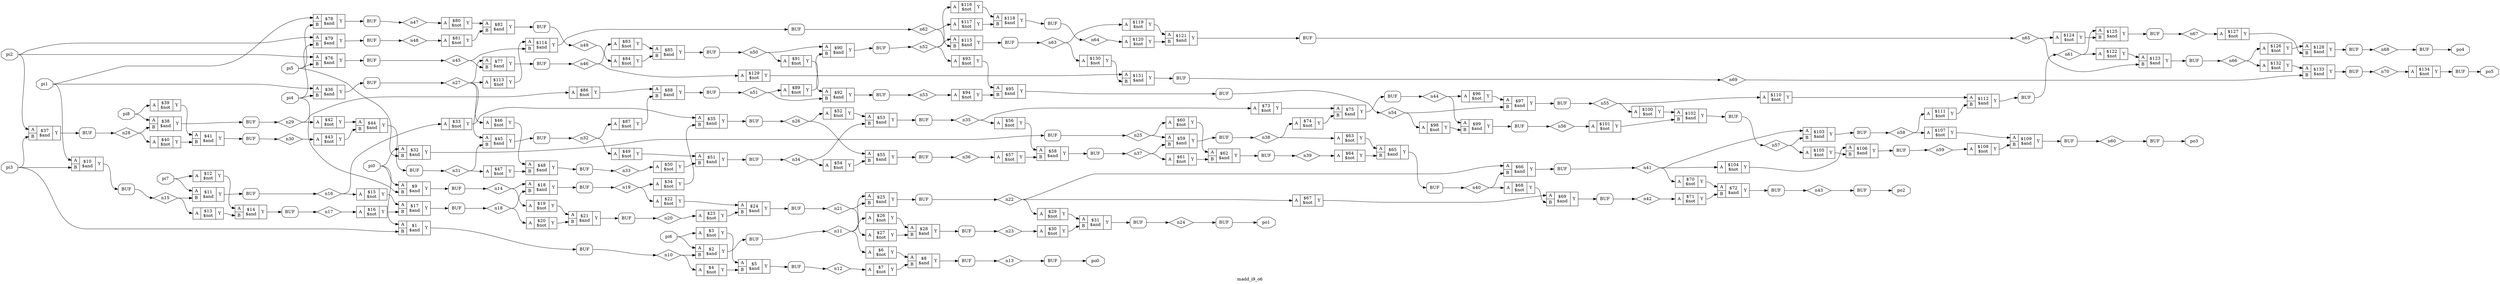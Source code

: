 digraph "madd_i9_o6" {
label="madd_i9_o6";
rankdir="LR";
remincross=true;
n135 [ shape=diamond, label="n70", color="black", fontcolor="black" ];
n136 [ shape=diamond, label="n69", color="black", fontcolor="black" ];
n137 [ shape=diamond, label="n68", color="black", fontcolor="black" ];
n138 [ shape=diamond, label="n67", color="black", fontcolor="black" ];
n139 [ shape=diamond, label="n66", color="black", fontcolor="black" ];
n140 [ shape=diamond, label="n65", color="black", fontcolor="black" ];
n141 [ shape=diamond, label="n64", color="black", fontcolor="black" ];
n142 [ shape=diamond, label="n63", color="black", fontcolor="black" ];
n143 [ shape=diamond, label="n62", color="black", fontcolor="black" ];
n144 [ shape=diamond, label="n61", color="black", fontcolor="black" ];
n145 [ shape=diamond, label="n60", color="black", fontcolor="black" ];
n146 [ shape=diamond, label="n59", color="black", fontcolor="black" ];
n147 [ shape=diamond, label="n58", color="black", fontcolor="black" ];
n148 [ shape=diamond, label="n57", color="black", fontcolor="black" ];
n149 [ shape=diamond, label="n56", color="black", fontcolor="black" ];
n150 [ shape=diamond, label="n55", color="black", fontcolor="black" ];
n151 [ shape=diamond, label="n54", color="black", fontcolor="black" ];
n152 [ shape=diamond, label="n53", color="black", fontcolor="black" ];
n153 [ shape=diamond, label="n52", color="black", fontcolor="black" ];
n154 [ shape=diamond, label="n51", color="black", fontcolor="black" ];
n155 [ shape=diamond, label="n50", color="black", fontcolor="black" ];
n156 [ shape=diamond, label="n49", color="black", fontcolor="black" ];
n157 [ shape=diamond, label="n48", color="black", fontcolor="black" ];
n158 [ shape=diamond, label="n47", color="black", fontcolor="black" ];
n159 [ shape=diamond, label="n46", color="black", fontcolor="black" ];
n160 [ shape=diamond, label="n45", color="black", fontcolor="black" ];
n161 [ shape=diamond, label="n44", color="black", fontcolor="black" ];
n162 [ shape=diamond, label="n43", color="black", fontcolor="black" ];
n163 [ shape=diamond, label="n42", color="black", fontcolor="black" ];
n164 [ shape=diamond, label="n41", color="black", fontcolor="black" ];
n165 [ shape=diamond, label="n40", color="black", fontcolor="black" ];
n166 [ shape=diamond, label="n39", color="black", fontcolor="black" ];
n167 [ shape=diamond, label="n38", color="black", fontcolor="black" ];
n168 [ shape=diamond, label="n37", color="black", fontcolor="black" ];
n169 [ shape=diamond, label="n36", color="black", fontcolor="black" ];
n170 [ shape=diamond, label="n35", color="black", fontcolor="black" ];
n171 [ shape=diamond, label="n34", color="black", fontcolor="black" ];
n172 [ shape=diamond, label="n33", color="black", fontcolor="black" ];
n173 [ shape=diamond, label="n32", color="black", fontcolor="black" ];
n174 [ shape=diamond, label="n31", color="black", fontcolor="black" ];
n175 [ shape=diamond, label="n30", color="black", fontcolor="black" ];
n176 [ shape=diamond, label="n29", color="black", fontcolor="black" ];
n177 [ shape=diamond, label="n28", color="black", fontcolor="black" ];
n178 [ shape=diamond, label="n27", color="black", fontcolor="black" ];
n179 [ shape=diamond, label="n26", color="black", fontcolor="black" ];
n180 [ shape=diamond, label="n25", color="black", fontcolor="black" ];
n181 [ shape=diamond, label="n24", color="black", fontcolor="black" ];
n182 [ shape=diamond, label="n23", color="black", fontcolor="black" ];
n183 [ shape=diamond, label="n22", color="black", fontcolor="black" ];
n184 [ shape=diamond, label="n21", color="black", fontcolor="black" ];
n185 [ shape=diamond, label="n20", color="black", fontcolor="black" ];
n186 [ shape=diamond, label="n19", color="black", fontcolor="black" ];
n187 [ shape=diamond, label="n18", color="black", fontcolor="black" ];
n188 [ shape=diamond, label="n17", color="black", fontcolor="black" ];
n189 [ shape=diamond, label="n16", color="black", fontcolor="black" ];
n190 [ shape=diamond, label="n15", color="black", fontcolor="black" ];
n191 [ shape=diamond, label="n14", color="black", fontcolor="black" ];
n192 [ shape=diamond, label="n13", color="black", fontcolor="black" ];
n193 [ shape=diamond, label="n12", color="black", fontcolor="black" ];
n194 [ shape=diamond, label="n11", color="black", fontcolor="black" ];
n195 [ shape=diamond, label="n10", color="black", fontcolor="black" ];
n196 [ shape=octagon, label="po5", color="black", fontcolor="black" ];
n197 [ shape=octagon, label="po4", color="black", fontcolor="black" ];
n198 [ shape=octagon, label="po3", color="black", fontcolor="black" ];
n199 [ shape=octagon, label="po2", color="black", fontcolor="black" ];
n200 [ shape=octagon, label="po1", color="black", fontcolor="black" ];
n201 [ shape=octagon, label="po0", color="black", fontcolor="black" ];
n202 [ shape=octagon, label="pi8", color="black", fontcolor="black" ];
n203 [ shape=octagon, label="pi7", color="black", fontcolor="black" ];
n204 [ shape=octagon, label="pi6", color="black", fontcolor="black" ];
n205 [ shape=octagon, label="pi5", color="black", fontcolor="black" ];
n206 [ shape=octagon, label="pi4", color="black", fontcolor="black" ];
n207 [ shape=octagon, label="pi3", color="black", fontcolor="black" ];
n208 [ shape=octagon, label="pi2", color="black", fontcolor="black" ];
n209 [ shape=octagon, label="pi1", color="black", fontcolor="black" ];
n210 [ shape=octagon, label="pi0", color="black", fontcolor="black" ];
c213 [ shape=record, label="{{<p211> A}|$134\n$not|{<p212> Y}}" ];
c215 [ shape=record, label="{{<p211> A|<p214> B}|$133\n$and|{<p212> Y}}" ];
c216 [ shape=record, label="{{<p211> A}|$132\n$not|{<p212> Y}}" ];
c217 [ shape=record, label="{{<p211> A|<p214> B}|$131\n$and|{<p212> Y}}" ];
c218 [ shape=record, label="{{<p211> A}|$130\n$not|{<p212> Y}}" ];
c219 [ shape=record, label="{{<p211> A}|$129\n$not|{<p212> Y}}" ];
c220 [ shape=record, label="{{<p211> A|<p214> B}|$128\n$and|{<p212> Y}}" ];
c221 [ shape=record, label="{{<p211> A}|$127\n$not|{<p212> Y}}" ];
c222 [ shape=record, label="{{<p211> A}|$126\n$not|{<p212> Y}}" ];
c223 [ shape=record, label="{{<p211> A|<p214> B}|$125\n$and|{<p212> Y}}" ];
c224 [ shape=record, label="{{<p211> A}|$124\n$not|{<p212> Y}}" ];
c225 [ shape=record, label="{{<p211> A|<p214> B}|$123\n$and|{<p212> Y}}" ];
c226 [ shape=record, label="{{<p211> A}|$122\n$not|{<p212> Y}}" ];
c227 [ shape=record, label="{{<p211> A|<p214> B}|$121\n$and|{<p212> Y}}" ];
c228 [ shape=record, label="{{<p211> A}|$120\n$not|{<p212> Y}}" ];
c229 [ shape=record, label="{{<p211> A}|$119\n$not|{<p212> Y}}" ];
c230 [ shape=record, label="{{<p211> A|<p214> B}|$118\n$and|{<p212> Y}}" ];
c231 [ shape=record, label="{{<p211> A}|$117\n$not|{<p212> Y}}" ];
c232 [ shape=record, label="{{<p211> A}|$116\n$not|{<p212> Y}}" ];
c233 [ shape=record, label="{{<p211> A|<p214> B}|$115\n$and|{<p212> Y}}" ];
c234 [ shape=record, label="{{<p211> A|<p214> B}|$114\n$and|{<p212> Y}}" ];
c235 [ shape=record, label="{{<p211> A}|$113\n$not|{<p212> Y}}" ];
c236 [ shape=record, label="{{<p211> A|<p214> B}|$112\n$and|{<p212> Y}}" ];
c237 [ shape=record, label="{{<p211> A}|$111\n$not|{<p212> Y}}" ];
c238 [ shape=record, label="{{<p211> A}|$110\n$not|{<p212> Y}}" ];
c239 [ shape=record, label="{{<p211> A|<p214> B}|$109\n$and|{<p212> Y}}" ];
c240 [ shape=record, label="{{<p211> A}|$108\n$not|{<p212> Y}}" ];
c241 [ shape=record, label="{{<p211> A}|$107\n$not|{<p212> Y}}" ];
c242 [ shape=record, label="{{<p211> A|<p214> B}|$106\n$and|{<p212> Y}}" ];
c243 [ shape=record, label="{{<p211> A}|$105\n$not|{<p212> Y}}" ];
c244 [ shape=record, label="{{<p211> A}|$104\n$not|{<p212> Y}}" ];
c245 [ shape=record, label="{{<p211> A|<p214> B}|$103\n$and|{<p212> Y}}" ];
c246 [ shape=record, label="{{<p211> A|<p214> B}|$102\n$and|{<p212> Y}}" ];
c247 [ shape=record, label="{{<p211> A}|$101\n$not|{<p212> Y}}" ];
c248 [ shape=record, label="{{<p211> A}|$100\n$not|{<p212> Y}}" ];
c249 [ shape=record, label="{{<p211> A|<p214> B}|$99\n$and|{<p212> Y}}" ];
c250 [ shape=record, label="{{<p211> A}|$98\n$not|{<p212> Y}}" ];
c251 [ shape=record, label="{{<p211> A|<p214> B}|$97\n$and|{<p212> Y}}" ];
c252 [ shape=record, label="{{<p211> A}|$96\n$not|{<p212> Y}}" ];
c253 [ shape=record, label="{{<p211> A|<p214> B}|$95\n$and|{<p212> Y}}" ];
c254 [ shape=record, label="{{<p211> A}|$94\n$not|{<p212> Y}}" ];
c255 [ shape=record, label="{{<p211> A}|$93\n$not|{<p212> Y}}" ];
c256 [ shape=record, label="{{<p211> A|<p214> B}|$92\n$and|{<p212> Y}}" ];
c257 [ shape=record, label="{{<p211> A}|$91\n$not|{<p212> Y}}" ];
c258 [ shape=record, label="{{<p211> A|<p214> B}|$90\n$and|{<p212> Y}}" ];
c259 [ shape=record, label="{{<p211> A}|$89\n$not|{<p212> Y}}" ];
c260 [ shape=record, label="{{<p211> A|<p214> B}|$88\n$and|{<p212> Y}}" ];
c261 [ shape=record, label="{{<p211> A}|$87\n$not|{<p212> Y}}" ];
c262 [ shape=record, label="{{<p211> A}|$86\n$not|{<p212> Y}}" ];
c263 [ shape=record, label="{{<p211> A|<p214> B}|$85\n$and|{<p212> Y}}" ];
c264 [ shape=record, label="{{<p211> A}|$84\n$not|{<p212> Y}}" ];
c265 [ shape=record, label="{{<p211> A}|$83\n$not|{<p212> Y}}" ];
c266 [ shape=record, label="{{<p211> A|<p214> B}|$82\n$and|{<p212> Y}}" ];
c267 [ shape=record, label="{{<p211> A}|$81\n$not|{<p212> Y}}" ];
c268 [ shape=record, label="{{<p211> A}|$80\n$not|{<p212> Y}}" ];
c269 [ shape=record, label="{{<p211> A|<p214> B}|$79\n$and|{<p212> Y}}" ];
c270 [ shape=record, label="{{<p211> A|<p214> B}|$78\n$and|{<p212> Y}}" ];
c271 [ shape=record, label="{{<p211> A|<p214> B}|$77\n$and|{<p212> Y}}" ];
c272 [ shape=record, label="{{<p211> A|<p214> B}|$76\n$and|{<p212> Y}}" ];
c273 [ shape=record, label="{{<p211> A|<p214> B}|$75\n$and|{<p212> Y}}" ];
c274 [ shape=record, label="{{<p211> A}|$74\n$not|{<p212> Y}}" ];
c275 [ shape=record, label="{{<p211> A}|$73\n$not|{<p212> Y}}" ];
c276 [ shape=record, label="{{<p211> A|<p214> B}|$72\n$and|{<p212> Y}}" ];
c277 [ shape=record, label="{{<p211> A}|$71\n$not|{<p212> Y}}" ];
c278 [ shape=record, label="{{<p211> A}|$70\n$not|{<p212> Y}}" ];
c279 [ shape=record, label="{{<p211> A|<p214> B}|$69\n$and|{<p212> Y}}" ];
c280 [ shape=record, label="{{<p211> A}|$68\n$not|{<p212> Y}}" ];
c281 [ shape=record, label="{{<p211> A}|$67\n$not|{<p212> Y}}" ];
c282 [ shape=record, label="{{<p211> A|<p214> B}|$66\n$and|{<p212> Y}}" ];
c283 [ shape=record, label="{{<p211> A|<p214> B}|$65\n$and|{<p212> Y}}" ];
c284 [ shape=record, label="{{<p211> A}|$64\n$not|{<p212> Y}}" ];
c285 [ shape=record, label="{{<p211> A}|$63\n$not|{<p212> Y}}" ];
c286 [ shape=record, label="{{<p211> A|<p214> B}|$62\n$and|{<p212> Y}}" ];
c287 [ shape=record, label="{{<p211> A}|$61\n$not|{<p212> Y}}" ];
c288 [ shape=record, label="{{<p211> A}|$60\n$not|{<p212> Y}}" ];
c289 [ shape=record, label="{{<p211> A|<p214> B}|$59\n$and|{<p212> Y}}" ];
c290 [ shape=record, label="{{<p211> A|<p214> B}|$58\n$and|{<p212> Y}}" ];
c291 [ shape=record, label="{{<p211> A}|$57\n$not|{<p212> Y}}" ];
c292 [ shape=record, label="{{<p211> A}|$56\n$not|{<p212> Y}}" ];
c293 [ shape=record, label="{{<p211> A|<p214> B}|$55\n$and|{<p212> Y}}" ];
c294 [ shape=record, label="{{<p211> A}|$54\n$not|{<p212> Y}}" ];
c295 [ shape=record, label="{{<p211> A|<p214> B}|$53\n$and|{<p212> Y}}" ];
c296 [ shape=record, label="{{<p211> A}|$52\n$not|{<p212> Y}}" ];
c297 [ shape=record, label="{{<p211> A|<p214> B}|$51\n$and|{<p212> Y}}" ];
c298 [ shape=record, label="{{<p211> A}|$50\n$not|{<p212> Y}}" ];
c299 [ shape=record, label="{{<p211> A}|$49\n$not|{<p212> Y}}" ];
c300 [ shape=record, label="{{<p211> A|<p214> B}|$48\n$and|{<p212> Y}}" ];
c301 [ shape=record, label="{{<p211> A}|$47\n$not|{<p212> Y}}" ];
c302 [ shape=record, label="{{<p211> A}|$46\n$not|{<p212> Y}}" ];
c303 [ shape=record, label="{{<p211> A|<p214> B}|$45\n$and|{<p212> Y}}" ];
c304 [ shape=record, label="{{<p211> A|<p214> B}|$44\n$and|{<p212> Y}}" ];
c305 [ shape=record, label="{{<p211> A}|$43\n$not|{<p212> Y}}" ];
c306 [ shape=record, label="{{<p211> A}|$42\n$not|{<p212> Y}}" ];
c307 [ shape=record, label="{{<p211> A|<p214> B}|$41\n$and|{<p212> Y}}" ];
c308 [ shape=record, label="{{<p211> A}|$40\n$not|{<p212> Y}}" ];
c309 [ shape=record, label="{{<p211> A}|$39\n$not|{<p212> Y}}" ];
c310 [ shape=record, label="{{<p211> A|<p214> B}|$38\n$and|{<p212> Y}}" ];
c311 [ shape=record, label="{{<p211> A|<p214> B}|$37\n$and|{<p212> Y}}" ];
c312 [ shape=record, label="{{<p211> A|<p214> B}|$36\n$and|{<p212> Y}}" ];
c313 [ shape=record, label="{{<p211> A|<p214> B}|$35\n$and|{<p212> Y}}" ];
c314 [ shape=record, label="{{<p211> A}|$34\n$not|{<p212> Y}}" ];
c315 [ shape=record, label="{{<p211> A}|$33\n$not|{<p212> Y}}" ];
c316 [ shape=record, label="{{<p211> A|<p214> B}|$32\n$and|{<p212> Y}}" ];
c317 [ shape=record, label="{{<p211> A|<p214> B}|$31\n$and|{<p212> Y}}" ];
c318 [ shape=record, label="{{<p211> A}|$30\n$not|{<p212> Y}}" ];
c319 [ shape=record, label="{{<p211> A}|$29\n$not|{<p212> Y}}" ];
c320 [ shape=record, label="{{<p211> A|<p214> B}|$28\n$and|{<p212> Y}}" ];
c321 [ shape=record, label="{{<p211> A}|$27\n$not|{<p212> Y}}" ];
c322 [ shape=record, label="{{<p211> A}|$26\n$not|{<p212> Y}}" ];
c323 [ shape=record, label="{{<p211> A|<p214> B}|$25\n$and|{<p212> Y}}" ];
c324 [ shape=record, label="{{<p211> A|<p214> B}|$24\n$and|{<p212> Y}}" ];
c325 [ shape=record, label="{{<p211> A}|$23\n$not|{<p212> Y}}" ];
c326 [ shape=record, label="{{<p211> A}|$22\n$not|{<p212> Y}}" ];
c327 [ shape=record, label="{{<p211> A|<p214> B}|$21\n$and|{<p212> Y}}" ];
c328 [ shape=record, label="{{<p211> A}|$20\n$not|{<p212> Y}}" ];
c329 [ shape=record, label="{{<p211> A}|$19\n$not|{<p212> Y}}" ];
c330 [ shape=record, label="{{<p211> A|<p214> B}|$18\n$and|{<p212> Y}}" ];
c331 [ shape=record, label="{{<p211> A|<p214> B}|$17\n$and|{<p212> Y}}" ];
c332 [ shape=record, label="{{<p211> A}|$16\n$not|{<p212> Y}}" ];
c333 [ shape=record, label="{{<p211> A}|$15\n$not|{<p212> Y}}" ];
c334 [ shape=record, label="{{<p211> A|<p214> B}|$14\n$and|{<p212> Y}}" ];
c335 [ shape=record, label="{{<p211> A}|$13\n$not|{<p212> Y}}" ];
c336 [ shape=record, label="{{<p211> A}|$12\n$not|{<p212> Y}}" ];
c337 [ shape=record, label="{{<p211> A|<p214> B}|$11\n$and|{<p212> Y}}" ];
c338 [ shape=record, label="{{<p211> A|<p214> B}|$10\n$and|{<p212> Y}}" ];
c339 [ shape=record, label="{{<p211> A|<p214> B}|$9\n$and|{<p212> Y}}" ];
c340 [ shape=record, label="{{<p211> A|<p214> B}|$8\n$and|{<p212> Y}}" ];
c341 [ shape=record, label="{{<p211> A}|$7\n$not|{<p212> Y}}" ];
c342 [ shape=record, label="{{<p211> A}|$6\n$not|{<p212> Y}}" ];
c343 [ shape=record, label="{{<p211> A|<p214> B}|$5\n$and|{<p212> Y}}" ];
c344 [ shape=record, label="{{<p211> A}|$4\n$not|{<p212> Y}}" ];
c345 [ shape=record, label="{{<p211> A}|$3\n$not|{<p212> Y}}" ];
c346 [ shape=record, label="{{<p211> A|<p214> B}|$2\n$and|{<p212> Y}}" ];
c347 [ shape=record, label="{{<p211> A|<p214> B}|$1\n$and|{<p212> Y}}" ];
x0 [shape=box, style=rounded, label="BUF"];
x1 [shape=box, style=rounded, label="BUF"];
x2 [shape=box, style=rounded, label="BUF"];
x3 [shape=box, style=rounded, label="BUF"];
x4 [shape=box, style=rounded, label="BUF"];
x5 [shape=box, style=rounded, label="BUF"];
x6 [shape=box, style=rounded, label="BUF"];
x7 [shape=box, style=rounded, label="BUF"];
x8 [shape=box, style=rounded, label="BUF"];
x9 [shape=box, style=rounded, label="BUF"];
x10 [shape=box, style=rounded, label="BUF"];
x11 [shape=box, style=rounded, label="BUF"];
x12 [shape=box, style=rounded, label="BUF"];
x13 [shape=box, style=rounded, label="BUF"];
x14 [shape=box, style=rounded, label="BUF"];
x15 [shape=box, style=rounded, label="BUF"];
x16 [shape=box, style=rounded, label="BUF"];
x17 [shape=box, style=rounded, label="BUF"];
x18 [shape=box, style=rounded, label="BUF"];
x19 [shape=box, style=rounded, label="BUF"];
x20 [shape=box, style=rounded, label="BUF"];
x21 [shape=box, style=rounded, label="BUF"];
x22 [shape=box, style=rounded, label="BUF"];
x23 [shape=box, style=rounded, label="BUF"];
x24 [shape=box, style=rounded, label="BUF"];
x25 [shape=box, style=rounded, label="BUF"];
x26 [shape=box, style=rounded, label="BUF"];
x27 [shape=box, style=rounded, label="BUF"];
x28 [shape=box, style=rounded, label="BUF"];
x29 [shape=box, style=rounded, label="BUF"];
x30 [shape=box, style=rounded, label="BUF"];
x31 [shape=box, style=rounded, label="BUF"];
x32 [shape=box, style=rounded, label="BUF"];
x33 [shape=box, style=rounded, label="BUF"];
x34 [shape=box, style=rounded, label="BUF"];
x35 [shape=box, style=rounded, label="BUF"];
x36 [shape=box, style=rounded, label="BUF"];
x37 [shape=box, style=rounded, label="BUF"];
x38 [shape=box, style=rounded, label="BUF"];
x39 [shape=box, style=rounded, label="BUF"];
x40 [shape=box, style=rounded, label="BUF"];
x41 [shape=box, style=rounded, label="BUF"];
x42 [shape=box, style=rounded, label="BUF"];
x43 [shape=box, style=rounded, label="BUF"];
x44 [shape=box, style=rounded, label="BUF"];
x45 [shape=box, style=rounded, label="BUF"];
x46 [shape=box, style=rounded, label="BUF"];
x47 [shape=box, style=rounded, label="BUF"];
x48 [shape=box, style=rounded, label="BUF"];
x49 [shape=box, style=rounded, label="BUF"];
x50 [shape=box, style=rounded, label="BUF"];
x51 [shape=box, style=rounded, label="BUF"];
x52 [shape=box, style=rounded, label="BUF"];
x53 [shape=box, style=rounded, label="BUF"];
x54 [shape=box, style=rounded, label="BUF"];
x55 [shape=box, style=rounded, label="BUF"];
x56 [shape=box, style=rounded, label="BUF"];
x57 [shape=box, style=rounded, label="BUF"];
x58 [shape=box, style=rounded, label="BUF"];
x59 [shape=box, style=rounded, label="BUF"];
x60 [shape=box, style=rounded, label="BUF"];
x61 [shape=box, style=rounded, label="BUF"];
x62 [shape=box, style=rounded, label="BUF"];
x63 [shape=box, style=rounded, label="BUF"];
x64 [shape=box, style=rounded, label="BUF"];
x65 [shape=box, style=rounded, label="BUF"];
x66 [shape=box, style=rounded, label="BUF"];
c213:p212:e -> x66:w:w [color="black", label=""];
c223:p212:e -> x57:w:w [color="black", label=""];
c313:p212:e -> x16:w:w [color="black", label=""];
c314:p212:e -> c313:p214:w [color="black", label=""];
c315:p212:e -> c313:p211:w [color="black", label=""];
c316:p212:e -> x15:w:w [color="black", label=""];
c317:p212:e -> x14:w:w [color="black", label=""];
c318:p212:e -> c317:p214:w [color="black", label=""];
c319:p212:e -> c317:p211:w [color="black", label=""];
c320:p212:e -> x13:w:w [color="black", label=""];
c321:p212:e -> c320:p214:w [color="black", label=""];
c322:p212:e -> c320:p211:w [color="black", label=""];
c224:p212:e -> c223:p214:w [color="black", label=""];
c323:p212:e -> x12:w:w [color="black", label=""];
c324:p212:e -> x11:w:w [color="black", label=""];
c325:p212:e -> c324:p214:w [color="black", label=""];
c326:p212:e -> c324:p211:w [color="black", label=""];
c327:p212:e -> x10:w:w [color="black", label=""];
c328:p212:e -> c327:p214:w [color="black", label=""];
c329:p212:e -> c327:p211:w [color="black", label=""];
c330:p212:e -> x9:w:w [color="black", label=""];
c331:p212:e -> x8:w:w [color="black", label=""];
c332:p212:e -> c331:p214:w [color="black", label=""];
c225:p212:e -> x56:w:w [color="black", label=""];
c333:p212:e -> c331:p211:w [color="black", label=""];
c334:p212:e -> x7:w:w [color="black", label=""];
c335:p212:e -> c334:p214:w [color="black", label=""];
c336:p212:e -> c334:p211:w [color="black", label=""];
c337:p212:e -> x6:w:w [color="black", label=""];
c338:p212:e -> x5:w:w [color="black", label=""];
c339:p212:e -> x4:w:w [color="black", label=""];
c340:p212:e -> x3:w:w [color="black", label=""];
c341:p212:e -> c340:p214:w [color="black", label=""];
c342:p212:e -> c340:p211:w [color="black", label=""];
c226:p212:e -> c225:p211:w [color="black", label=""];
c343:p212:e -> x2:w:w [color="black", label=""];
c344:p212:e -> c343:p214:w [color="black", label=""];
c345:p212:e -> c343:p211:w [color="black", label=""];
c346:p212:e -> x1:w:w [color="black", label=""];
c347:p212:e -> x0:w:w [color="black", label=""];
x60:e:e -> n135:w [color="black", label=""];
n135:e -> c213:p211:w [color="black", label=""];
x59:e:e -> n136:w [color="black", label=""];
n136:e -> c215:p214:w [color="black", label=""];
x58:e:e -> n137:w [color="black", label=""];
n137:e -> x65:w:w [color="black", label=""];
x57:e:e -> n138:w [color="black", label=""];
n138:e -> c221:p211:w [color="black", label=""];
x56:e:e -> n139:w [color="black", label=""];
n139:e -> c216:p211:w [color="black", label=""];
n139:e -> c222:p211:w [color="black", label=""];
c227:p212:e -> x55:w:w [color="black", label=""];
x55:e:e -> n140:w [color="black", label=""];
n140:e -> c224:p211:w [color="black", label=""];
n140:e -> c225:p214:w [color="black", label=""];
x54:e:e -> n141:w [color="black", label=""];
n141:e -> c228:p211:w [color="black", label=""];
x53:e:e -> n142:w [color="black", label=""];
n142:e -> c218:p211:w [color="black", label=""];
n142:e -> c229:p211:w [color="black", label=""];
x52:e:e -> n143:w [color="black", label=""];
n143:e -> c231:p211:w [color="black", label=""];
n143:e -> c233:p214:w [color="black", label=""];
x51:e:e -> n144:w [color="black", label=""];
n144:e -> c223:p211:w [color="black", label=""];
n144:e -> c226:p211:w [color="black", label=""];
x50:e:e -> n145:w [color="black", label=""];
n145:e -> x64:w:w [color="black", label=""];
x49:e:e -> n146:w [color="black", label=""];
n146:e -> c240:p211:w [color="black", label=""];
x48:e:e -> n147:w [color="black", label=""];
n147:e -> c237:p211:w [color="black", label=""];
n147:e -> c241:p211:w [color="black", label=""];
x47:e:e -> n148:w [color="black", label=""];
n148:e -> c243:p211:w [color="black", label=""];
n148:e -> c245:p214:w [color="black", label=""];
x46:e:e -> n149:w [color="black", label=""];
n149:e -> c247:p211:w [color="black", label=""];
c228:p212:e -> c227:p214:w [color="black", label=""];
x45:e:e -> n150:w [color="black", label=""];
n150:e -> c238:p211:w [color="black", label=""];
n150:e -> c248:p211:w [color="black", label=""];
x44:e:e -> n151:w [color="black", label=""];
n151:e -> c250:p211:w [color="black", label=""];
n151:e -> c251:p214:w [color="black", label=""];
x43:e:e -> n152:w [color="black", label=""];
n152:e -> c254:p211:w [color="black", label=""];
x42:e:e -> n153:w [color="black", label=""];
n153:e -> c232:p211:w [color="black", label=""];
n153:e -> c233:p211:w [color="black", label=""];
n153:e -> c255:p211:w [color="black", label=""];
x41:e:e -> n154:w [color="black", label=""];
n154:e -> c256:p214:w [color="black", label=""];
n154:e -> c259:p211:w [color="black", label=""];
x40:e:e -> n155:w [color="black", label=""];
n155:e -> c257:p211:w [color="black", label=""];
n155:e -> c258:p211:w [color="black", label=""];
x39:e:e -> n156:w [color="black", label=""];
n156:e -> c264:p211:w [color="black", label=""];
x38:e:e -> n157:w [color="black", label=""];
n157:e -> c267:p211:w [color="black", label=""];
x37:e:e -> n158:w [color="black", label=""];
n158:e -> c268:p211:w [color="black", label=""];
x36:e:e -> n159:w [color="black", label=""];
n159:e -> c219:p211:w [color="black", label=""];
n159:e -> c265:p211:w [color="black", label=""];
c229:p212:e -> c227:p211:w [color="black", label=""];
x35:e:e -> n160:w [color="black", label=""];
n160:e -> c234:p214:w [color="black", label=""];
n160:e -> c271:p214:w [color="black", label=""];
x34:e:e -> n161:w [color="black", label=""];
n161:e -> c249:p211:w [color="black", label=""];
n161:e -> c252:p211:w [color="black", label=""];
x33:e:e -> n162:w [color="black", label=""];
n162:e -> x63:w:w [color="black", label=""];
x32:e:e -> n163:w [color="black", label=""];
n163:e -> c277:p211:w [color="black", label=""];
x31:e:e -> n164:w [color="black", label=""];
n164:e -> c244:p211:w [color="black", label=""];
n164:e -> c245:p211:w [color="black", label=""];
n164:e -> c278:p211:w [color="black", label=""];
x30:e:e -> n165:w [color="black", label=""];
n165:e -> c280:p211:w [color="black", label=""];
n165:e -> c282:p214:w [color="black", label=""];
x29:e:e -> n166:w [color="black", label=""];
n166:e -> c284:p211:w [color="black", label=""];
x28:e:e -> n167:w [color="black", label=""];
n167:e -> c274:p211:w [color="black", label=""];
n167:e -> c285:p211:w [color="black", label=""];
x27:e:e -> n168:w [color="black", label=""];
n168:e -> c287:p211:w [color="black", label=""];
n168:e -> c289:p214:w [color="black", label=""];
x26:e:e -> n169:w [color="black", label=""];
n169:e -> c291:p211:w [color="black", label=""];
c230:p212:e -> x54:w:w [color="black", label=""];
x25:e:e -> n170:w [color="black", label=""];
n170:e -> c275:p211:w [color="black", label=""];
n170:e -> c292:p211:w [color="black", label=""];
x24:e:e -> n171:w [color="black", label=""];
n171:e -> c294:p211:w [color="black", label=""];
n171:e -> c295:p214:w [color="black", label=""];
x23:e:e -> n172:w [color="black", label=""];
n172:e -> c298:p211:w [color="black", label=""];
x22:e:e -> n173:w [color="black", label=""];
n173:e -> c261:p211:w [color="black", label=""];
n173:e -> c299:p211:w [color="black", label=""];
x21:e:e -> n174:w [color="black", label=""];
n174:e -> c301:p211:w [color="black", label=""];
n174:e -> c303:p214:w [color="black", label=""];
x20:e:e -> n175:w [color="black", label=""];
n175:e -> c305:p211:w [color="black", label=""];
x19:e:e -> n176:w [color="black", label=""];
n176:e -> c262:p211:w [color="black", label=""];
n176:e -> c306:p211:w [color="black", label=""];
x18:e:e -> n177:w [color="black", label=""];
n177:e -> c308:p211:w [color="black", label=""];
n177:e -> c310:p214:w [color="black", label=""];
x17:e:e -> n178:w [color="black", label=""];
n178:e -> c235:p211:w [color="black", label=""];
n178:e -> c271:p211:w [color="black", label=""];
n178:e -> c302:p211:w [color="black", label=""];
n178:e -> c303:p211:w [color="black", label=""];
x16:e:e -> n179:w [color="black", label=""];
n179:e -> c293:p211:w [color="black", label=""];
n179:e -> c296:p211:w [color="black", label=""];
c231:p212:e -> c230:p214:w [color="black", label=""];
x15:e:e -> n180:w [color="black", label=""];
n180:e -> c288:p211:w [color="black", label=""];
n180:e -> c289:p211:w [color="black", label=""];
x14:e:e -> n181:w [color="black", label=""];
n181:e -> x62:w:w [color="black", label=""];
x13:e:e -> n182:w [color="black", label=""];
n182:e -> c318:p211:w [color="black", label=""];
x12:e:e -> n183:w [color="black", label=""];
n183:e -> c281:p211:w [color="black", label=""];
n183:e -> c282:p211:w [color="black", label=""];
n183:e -> c319:p211:w [color="black", label=""];
x11:e:e -> n184:w [color="black", label=""];
n184:e -> c321:p211:w [color="black", label=""];
n184:e -> c323:p214:w [color="black", label=""];
x10:e:e -> n185:w [color="black", label=""];
n185:e -> c325:p211:w [color="black", label=""];
x9:e:e -> n186:w [color="black", label=""];
n186:e -> c314:p211:w [color="black", label=""];
n186:e -> c326:p211:w [color="black", label=""];
x8:e:e -> n187:w [color="black", label=""];
n187:e -> c328:p211:w [color="black", label=""];
n187:e -> c330:p214:w [color="black", label=""];
x7:e:e -> n188:w [color="black", label=""];
n188:e -> c332:p211:w [color="black", label=""];
x6:e:e -> n189:w [color="black", label=""];
n189:e -> c315:p211:w [color="black", label=""];
n189:e -> c333:p211:w [color="black", label=""];
c232:p212:e -> c230:p211:w [color="black", label=""];
x5:e:e -> n190:w [color="black", label=""];
n190:e -> c335:p211:w [color="black", label=""];
n190:e -> c337:p214:w [color="black", label=""];
x4:e:e -> n191:w [color="black", label=""];
n191:e -> c329:p211:w [color="black", label=""];
n191:e -> c330:p211:w [color="black", label=""];
x3:e:e -> n192:w [color="black", label=""];
n192:e -> x61:w:w [color="black", label=""];
x2:e:e -> n193:w [color="black", label=""];
n193:e -> c341:p211:w [color="black", label=""];
x1:e:e -> n194:w [color="black", label=""];
n194:e -> c322:p211:w [color="black", label=""];
n194:e -> c323:p211:w [color="black", label=""];
n194:e -> c342:p211:w [color="black", label=""];
x0:e:e -> n195:w [color="black", label=""];
n195:e -> c344:p211:w [color="black", label=""];
n195:e -> c346:p214:w [color="black", label=""];
x66:e:e -> n196:w [color="black", label=""];
x65:e:e -> n197:w [color="black", label=""];
x64:e:e -> n198:w [color="black", label=""];
x63:e:e -> n199:w [color="black", label=""];
c215:p212:e -> x60:w:w [color="black", label=""];
c233:p212:e -> x53:w:w [color="black", label=""];
x62:e:e -> n200:w [color="black", label=""];
x61:e:e -> n201:w [color="black", label=""];
n202:e -> c309:p211:w [color="black", label=""];
n202:e -> c310:p211:w [color="black", label=""];
n203:e -> c336:p211:w [color="black", label=""];
n203:e -> c337:p211:w [color="black", label=""];
n204:e -> c345:p211:w [color="black", label=""];
n204:e -> c346:p211:w [color="black", label=""];
n205:e -> c270:p214:w [color="black", label=""];
n205:e -> c272:p214:w [color="black", label=""];
n205:e -> c316:p214:w [color="black", label=""];
n206:e -> c269:p214:w [color="black", label=""];
n206:e -> c312:p214:w [color="black", label=""];
n206:e -> c339:p214:w [color="black", label=""];
n207:e -> c311:p214:w [color="black", label=""];
n207:e -> c338:p214:w [color="black", label=""];
n207:e -> c347:p214:w [color="black", label=""];
n208:e -> c269:p211:w [color="black", label=""];
n208:e -> c272:p211:w [color="black", label=""];
n208:e -> c311:p211:w [color="black", label=""];
n209:e -> c270:p211:w [color="black", label=""];
n209:e -> c312:p211:w [color="black", label=""];
n209:e -> c338:p211:w [color="black", label=""];
c234:p212:e -> x52:w:w [color="black", label=""];
n210:e -> c316:p211:w [color="black", label=""];
n210:e -> c339:p211:w [color="black", label=""];
n210:e -> c347:p211:w [color="black", label=""];
c235:p212:e -> c234:p211:w [color="black", label=""];
c236:p212:e -> x51:w:w [color="black", label=""];
c237:p212:e -> c236:p214:w [color="black", label=""];
c238:p212:e -> c236:p211:w [color="black", label=""];
c239:p212:e -> x50:w:w [color="black", label=""];
c240:p212:e -> c239:p214:w [color="black", label=""];
c241:p212:e -> c239:p211:w [color="black", label=""];
c242:p212:e -> x49:w:w [color="black", label=""];
c216:p212:e -> c215:p211:w [color="black", label=""];
c243:p212:e -> c242:p214:w [color="black", label=""];
c244:p212:e -> c242:p211:w [color="black", label=""];
c245:p212:e -> x48:w:w [color="black", label=""];
c246:p212:e -> x47:w:w [color="black", label=""];
c247:p212:e -> c246:p214:w [color="black", label=""];
c248:p212:e -> c246:p211:w [color="black", label=""];
c249:p212:e -> x46:w:w [color="black", label=""];
c250:p212:e -> c249:p214:w [color="black", label=""];
c251:p212:e -> x45:w:w [color="black", label=""];
c252:p212:e -> c251:p211:w [color="black", label=""];
c217:p212:e -> x59:w:w [color="black", label=""];
c253:p212:e -> x44:w:w [color="black", label=""];
c254:p212:e -> c253:p214:w [color="black", label=""];
c255:p212:e -> c253:p211:w [color="black", label=""];
c256:p212:e -> x43:w:w [color="black", label=""];
c257:p212:e -> c256:p211:w [color="black", label=""];
c258:p212:e -> x42:w:w [color="black", label=""];
c259:p212:e -> c258:p214:w [color="black", label=""];
c260:p212:e -> x41:w:w [color="black", label=""];
c261:p212:e -> c260:p214:w [color="black", label=""];
c262:p212:e -> c260:p211:w [color="black", label=""];
c218:p212:e -> c217:p214:w [color="black", label=""];
c263:p212:e -> x40:w:w [color="black", label=""];
c264:p212:e -> c263:p214:w [color="black", label=""];
c265:p212:e -> c263:p211:w [color="black", label=""];
c266:p212:e -> x39:w:w [color="black", label=""];
c267:p212:e -> c266:p214:w [color="black", label=""];
c268:p212:e -> c266:p211:w [color="black", label=""];
c269:p212:e -> x38:w:w [color="black", label=""];
c270:p212:e -> x37:w:w [color="black", label=""];
c271:p212:e -> x36:w:w [color="black", label=""];
c272:p212:e -> x35:w:w [color="black", label=""];
c219:p212:e -> c217:p211:w [color="black", label=""];
c273:p212:e -> x34:w:w [color="black", label=""];
c274:p212:e -> c273:p214:w [color="black", label=""];
c275:p212:e -> c273:p211:w [color="black", label=""];
c276:p212:e -> x33:w:w [color="black", label=""];
c277:p212:e -> c276:p214:w [color="black", label=""];
c278:p212:e -> c276:p211:w [color="black", label=""];
c279:p212:e -> x32:w:w [color="black", label=""];
c280:p212:e -> c279:p214:w [color="black", label=""];
c281:p212:e -> c279:p211:w [color="black", label=""];
c282:p212:e -> x31:w:w [color="black", label=""];
c220:p212:e -> x58:w:w [color="black", label=""];
c283:p212:e -> x30:w:w [color="black", label=""];
c284:p212:e -> c283:p214:w [color="black", label=""];
c285:p212:e -> c283:p211:w [color="black", label=""];
c286:p212:e -> x29:w:w [color="black", label=""];
c287:p212:e -> c286:p214:w [color="black", label=""];
c288:p212:e -> c286:p211:w [color="black", label=""];
c289:p212:e -> x28:w:w [color="black", label=""];
c290:p212:e -> x27:w:w [color="black", label=""];
c291:p212:e -> c290:p214:w [color="black", label=""];
c292:p212:e -> c290:p211:w [color="black", label=""];
c221:p212:e -> c220:p214:w [color="black", label=""];
c293:p212:e -> x26:w:w [color="black", label=""];
c294:p212:e -> c293:p214:w [color="black", label=""];
c295:p212:e -> x25:w:w [color="black", label=""];
c296:p212:e -> c295:p211:w [color="black", label=""];
c297:p212:e -> x24:w:w [color="black", label=""];
c298:p212:e -> c297:p214:w [color="black", label=""];
c299:p212:e -> c297:p211:w [color="black", label=""];
c300:p212:e -> x23:w:w [color="black", label=""];
c301:p212:e -> c300:p214:w [color="black", label=""];
c302:p212:e -> c300:p211:w [color="black", label=""];
c222:p212:e -> c220:p211:w [color="black", label=""];
c303:p212:e -> x22:w:w [color="black", label=""];
c304:p212:e -> x21:w:w [color="black", label=""];
c305:p212:e -> c304:p214:w [color="black", label=""];
c306:p212:e -> c304:p211:w [color="black", label=""];
c307:p212:e -> x20:w:w [color="black", label=""];
c308:p212:e -> c307:p214:w [color="black", label=""];
c309:p212:e -> c307:p211:w [color="black", label=""];
c310:p212:e -> x19:w:w [color="black", label=""];
c311:p212:e -> x18:w:w [color="black", label=""];
c312:p212:e -> x17:w:w [color="black", label=""];
}
